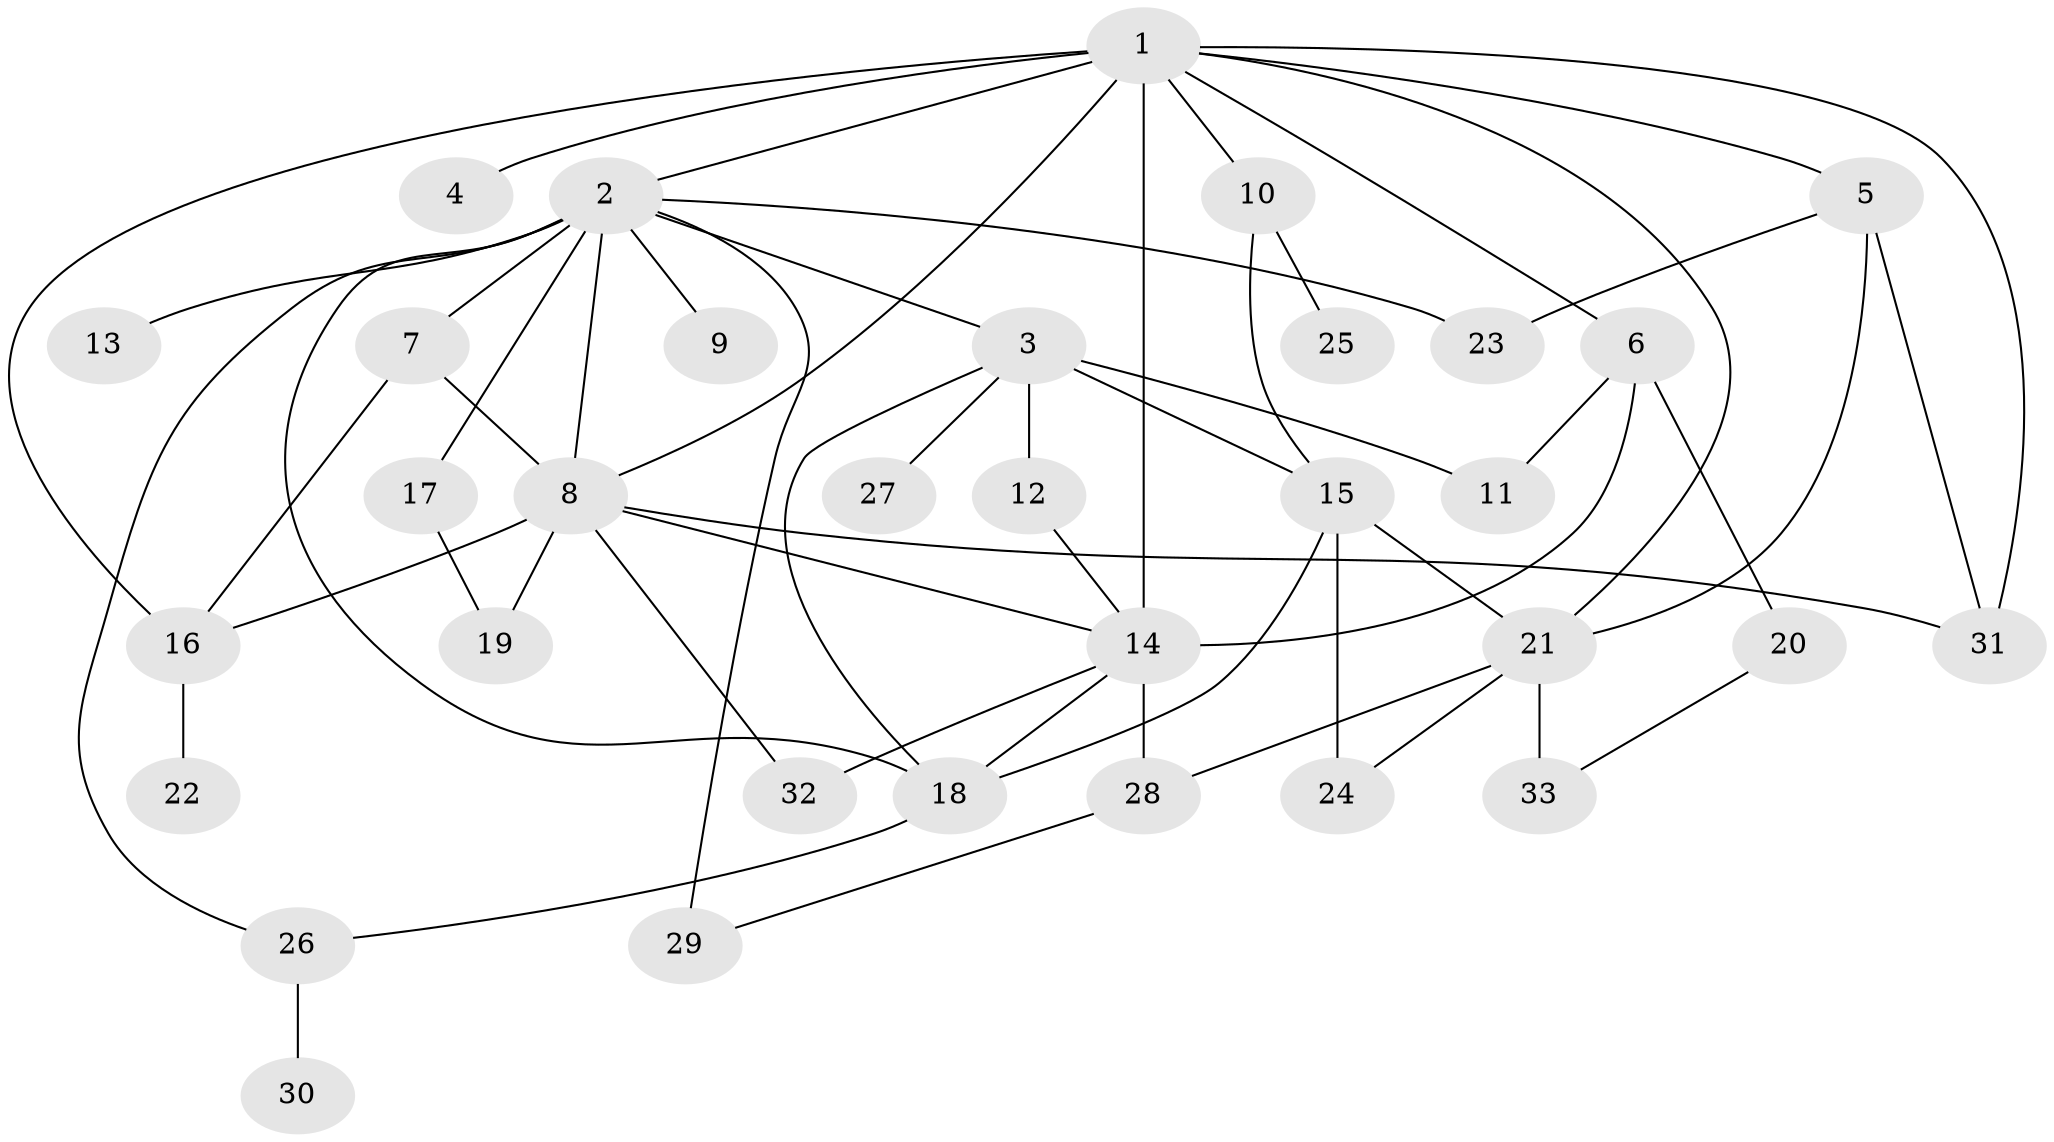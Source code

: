 // original degree distribution, {28: 0.009615384615384616, 22: 0.009615384615384616, 8: 0.009615384615384616, 9: 0.019230769230769232, 2: 0.23076923076923078, 6: 0.019230769230769232, 5: 0.057692307692307696, 10: 0.009615384615384616, 4: 0.038461538461538464, 1: 0.47115384615384615, 3: 0.125}
// Generated by graph-tools (version 1.1) at 2025/50/03/04/25 22:50:12]
// undirected, 33 vertices, 56 edges
graph export_dot {
  node [color=gray90,style=filled];
  1;
  2;
  3;
  4;
  5;
  6;
  7;
  8;
  9;
  10;
  11;
  12;
  13;
  14;
  15;
  16;
  17;
  18;
  19;
  20;
  21;
  22;
  23;
  24;
  25;
  26;
  27;
  28;
  29;
  30;
  31;
  32;
  33;
  1 -- 2 [weight=2.0];
  1 -- 4 [weight=1.0];
  1 -- 5 [weight=1.0];
  1 -- 6 [weight=1.0];
  1 -- 8 [weight=2.0];
  1 -- 10 [weight=1.0];
  1 -- 14 [weight=17.0];
  1 -- 16 [weight=1.0];
  1 -- 21 [weight=1.0];
  1 -- 31 [weight=1.0];
  2 -- 3 [weight=2.0];
  2 -- 7 [weight=1.0];
  2 -- 8 [weight=2.0];
  2 -- 9 [weight=1.0];
  2 -- 13 [weight=1.0];
  2 -- 17 [weight=1.0];
  2 -- 18 [weight=4.0];
  2 -- 23 [weight=1.0];
  2 -- 26 [weight=1.0];
  2 -- 29 [weight=2.0];
  3 -- 11 [weight=1.0];
  3 -- 12 [weight=1.0];
  3 -- 15 [weight=1.0];
  3 -- 18 [weight=1.0];
  3 -- 27 [weight=3.0];
  5 -- 21 [weight=1.0];
  5 -- 23 [weight=1.0];
  5 -- 31 [weight=1.0];
  6 -- 11 [weight=1.0];
  6 -- 14 [weight=1.0];
  6 -- 20 [weight=1.0];
  7 -- 8 [weight=2.0];
  7 -- 16 [weight=1.0];
  8 -- 14 [weight=1.0];
  8 -- 16 [weight=1.0];
  8 -- 19 [weight=1.0];
  8 -- 31 [weight=1.0];
  8 -- 32 [weight=1.0];
  10 -- 15 [weight=1.0];
  10 -- 25 [weight=1.0];
  12 -- 14 [weight=1.0];
  14 -- 18 [weight=1.0];
  14 -- 28 [weight=1.0];
  14 -- 32 [weight=1.0];
  15 -- 18 [weight=1.0];
  15 -- 21 [weight=1.0];
  15 -- 24 [weight=3.0];
  16 -- 22 [weight=1.0];
  17 -- 19 [weight=1.0];
  18 -- 26 [weight=1.0];
  20 -- 33 [weight=1.0];
  21 -- 24 [weight=1.0];
  21 -- 28 [weight=1.0];
  21 -- 33 [weight=3.0];
  26 -- 30 [weight=1.0];
  28 -- 29 [weight=1.0];
}
